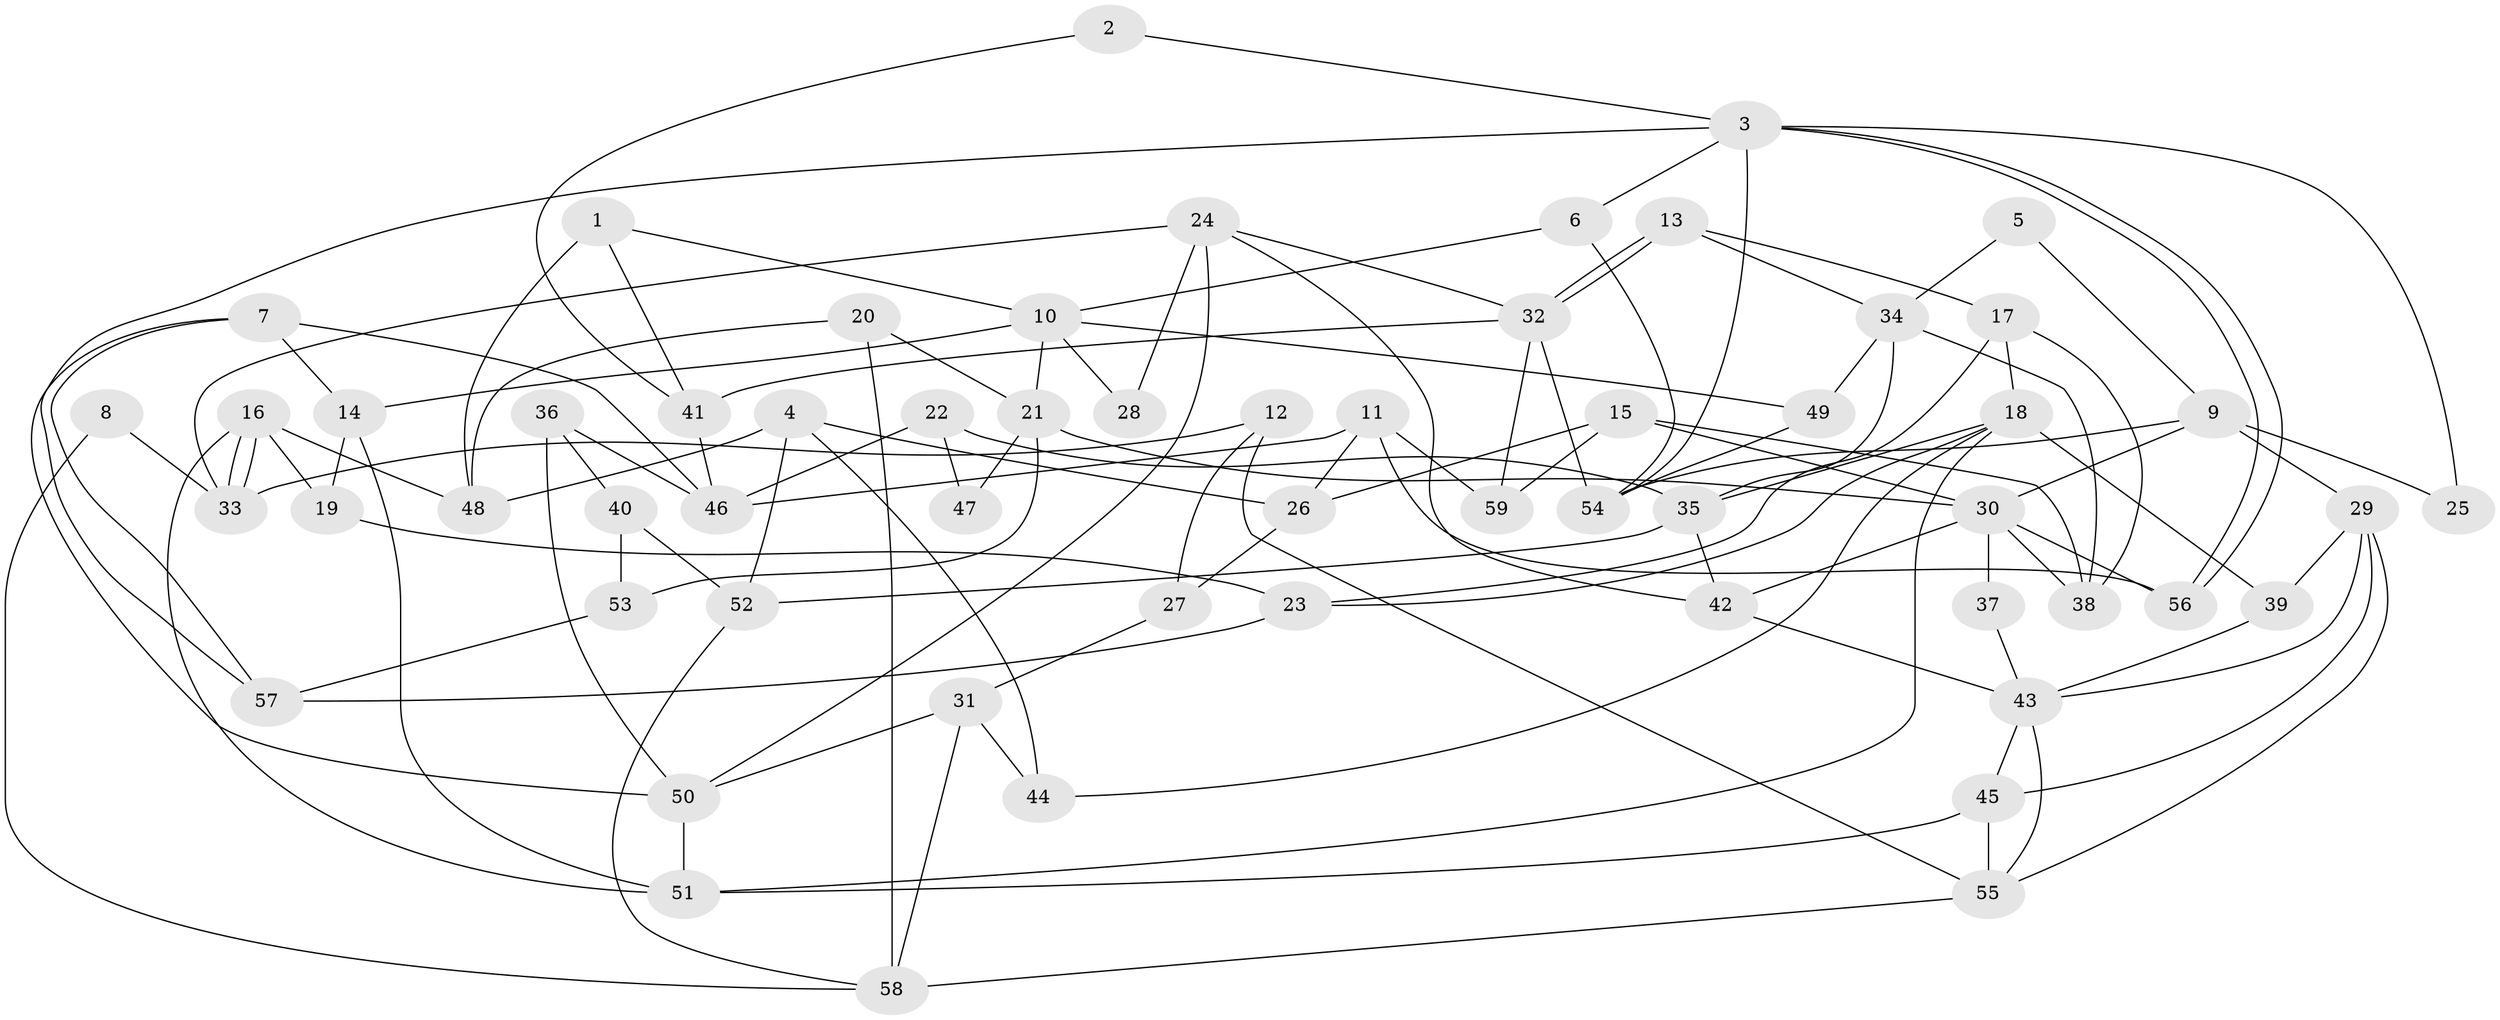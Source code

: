// coarse degree distribution, {2: 0.1, 5: 0.3, 8: 0.06666666666666667, 4: 0.13333333333333333, 9: 0.06666666666666667, 3: 0.1, 6: 0.16666666666666666, 7: 0.06666666666666667}
// Generated by graph-tools (version 1.1) at 2025/37/03/04/25 23:37:01]
// undirected, 59 vertices, 118 edges
graph export_dot {
  node [color=gray90,style=filled];
  1;
  2;
  3;
  4;
  5;
  6;
  7;
  8;
  9;
  10;
  11;
  12;
  13;
  14;
  15;
  16;
  17;
  18;
  19;
  20;
  21;
  22;
  23;
  24;
  25;
  26;
  27;
  28;
  29;
  30;
  31;
  32;
  33;
  34;
  35;
  36;
  37;
  38;
  39;
  40;
  41;
  42;
  43;
  44;
  45;
  46;
  47;
  48;
  49;
  50;
  51;
  52;
  53;
  54;
  55;
  56;
  57;
  58;
  59;
  1 -- 48;
  1 -- 41;
  1 -- 10;
  2 -- 3;
  2 -- 41;
  3 -- 54;
  3 -- 56;
  3 -- 56;
  3 -- 6;
  3 -- 25;
  3 -- 57;
  4 -- 26;
  4 -- 48;
  4 -- 44;
  4 -- 52;
  5 -- 34;
  5 -- 9;
  6 -- 10;
  6 -- 54;
  7 -- 14;
  7 -- 57;
  7 -- 46;
  7 -- 50;
  8 -- 58;
  8 -- 33;
  9 -- 30;
  9 -- 29;
  9 -- 25;
  9 -- 54;
  10 -- 21;
  10 -- 14;
  10 -- 28;
  10 -- 49;
  11 -- 56;
  11 -- 26;
  11 -- 46;
  11 -- 59;
  12 -- 33;
  12 -- 55;
  12 -- 27;
  13 -- 17;
  13 -- 32;
  13 -- 32;
  13 -- 34;
  14 -- 51;
  14 -- 19;
  15 -- 59;
  15 -- 38;
  15 -- 26;
  15 -- 30;
  16 -- 33;
  16 -- 33;
  16 -- 19;
  16 -- 48;
  16 -- 51;
  17 -- 38;
  17 -- 18;
  17 -- 23;
  18 -- 51;
  18 -- 44;
  18 -- 23;
  18 -- 35;
  18 -- 39;
  19 -- 23;
  20 -- 21;
  20 -- 58;
  20 -- 48;
  21 -- 53;
  21 -- 30;
  21 -- 47;
  22 -- 46;
  22 -- 35;
  22 -- 47;
  23 -- 57;
  24 -- 50;
  24 -- 32;
  24 -- 28;
  24 -- 33;
  24 -- 42;
  26 -- 27;
  27 -- 31;
  29 -- 45;
  29 -- 43;
  29 -- 39;
  29 -- 55;
  30 -- 42;
  30 -- 37;
  30 -- 38;
  30 -- 56;
  31 -- 58;
  31 -- 50;
  31 -- 44;
  32 -- 54;
  32 -- 41;
  32 -- 59;
  34 -- 49;
  34 -- 35;
  34 -- 38;
  35 -- 42;
  35 -- 52;
  36 -- 50;
  36 -- 46;
  36 -- 40;
  37 -- 43;
  39 -- 43;
  40 -- 52;
  40 -- 53;
  41 -- 46;
  42 -- 43;
  43 -- 45;
  43 -- 55;
  45 -- 55;
  45 -- 51;
  49 -- 54;
  50 -- 51;
  52 -- 58;
  53 -- 57;
  55 -- 58;
}
